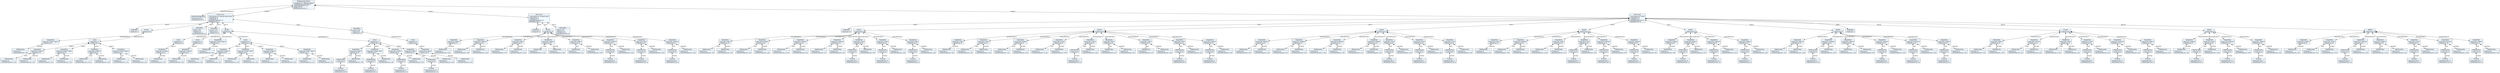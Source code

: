 
    digraph textX {
    fontname = "Bitstream Vera Sans"
    fontsize = 8
    node[
        shape=record,
        style=filled,
        fillcolor=aliceblue
    ]
    nodesep = 0.3
    edge[dir=black,arrowtail=empty]


1412750814832 -> 1412750814880 [label="defaultTimeSignature" arrowtail=diamond dir=both]
1412750814880[label="{:DefaultTimeSignature|+numerator:int=4\l+denominator:int=4\l}"]
1412750814832 -> 1412750813728 [label="tracks:0" arrowtail=diamond dir=both]
1412750813728 -> 1412750814256 [label="bars:0" arrowtail=diamond dir=both]
1412750814256[label="{:EmptyBar|+times:int=2\l}"]
1412750813728 -> 1412750815168 [label="bars:1" arrowtail=diamond dir=both]
1412750815168 -> 1412750814112 [label="musicalEvents:0" arrowtail=diamond dir=both]
1412750814112 -> 1412750814736 [label="duration" arrowtail=diamond dir=both]
1412750814736[label="{:MidiDuration|+value:int=0\l+durationValue:str='1/8'\l}"]
1412750814112[label="{:SimpleNote|values:list=['DO2','FA#2']\l+velocity:int=0\l}"]
1412750815168 -> 1412750145776 [label="musicalEvents:1" arrowtail=diamond dir=both]
1412750145776 -> 1412750815312 [label="notes:0" arrowtail=diamond dir=both]
1412750815312 -> 1412750815360 [label="start" arrowtail=diamond dir=both]
1412750815360[label="{:MidiDuration|+value:int=0\l+durationValue:str='1/8'\l}"]
1412750815312 -> 1412750815504 [label="duration" arrowtail=diamond dir=both]
1412750815504[label="{:MidiDuration|+value:int=0\l+durationValue:str='1/8'\l}"]
1412750815312[label="{:SimpleNote|values:list=['FA#2']\l+velocity:int=0\l}"]
1412750145776 -> 1412750557792 [label="notes:1" arrowtail=diamond dir=both]
1412750557792 -> 1412750815552 [label="start" arrowtail=diamond dir=both]
1412750815552[label="{:MidiDuration|+value:int=0\l+durationValue:str='1/4'\l}"]
1412750557792 -> 1412750815600 [label="duration" arrowtail=diamond dir=both]
1412750815600[label="{:MidiDuration|+value:int=0\l+durationValue:str='1/8'\l}"]
1412750557792[label="{:SimpleNote|values:list=['FA#2','MI2']\l+velocity:int=0\l}"]
1412750145776 -> 1412750815408 [label="notes:2" arrowtail=diamond dir=both]
1412750815408 -> 1412750815840 [label="start" arrowtail=diamond dir=both]
1412750815840[label="{:MidiDuration|+value:int=0\l+durationValue:str='2-1/4'\l}"]
1412750815408 -> 1412750815792 [label="duration" arrowtail=diamond dir=both]
1412750815792[label="{:MidiDuration|+value:int=0\l+durationValue:str='1/8'\l}"]
1412750815408[label="{:SimpleNote|values:list=['FA#2']\l+velocity:int=0\l}"]
1412750145776 -> 1412750815744 [label="notes:3" arrowtail=diamond dir=both]
1412750815744 -> 1412750816032 [label="start" arrowtail=diamond dir=both]
1412750816032[label="{:MidiDuration|+value:int=0\l+durationValue:str='1/2'\l}"]
1412750815744 -> 1412750816128 [label="duration" arrowtail=diamond dir=both]
1412750816128[label="{:MidiDuration|+value:int=0\l+durationValue:str='1/8'\l}"]
1412750815744[label="{:SimpleNote|values:list=['DO2','FA#2']\l+velocity:int=0\l}"]
1412750145776[label="{:Chord|+repeat:int=2\l+velocity:int=0\l}"]
1412750815168[label="{id1:Bar|+velocity:int=0\l}"]
1412750813728 -> 1412750559520 [label="bars:2" arrowtail=diamond dir=both]
1412750559520[label="{:ReusedBar|+ref:str='id1'\l+times:int=0\l+velocity:int=0\lmusicalEvents:list=[]\l}"]
1412750813728 -> 1412750814640 [label="bars:3" arrowtail=diamond dir=both]
1412750814640 -> 1412750815936 [label="musicalEvents:0" arrowtail=diamond dir=both]
1412750815936 -> 1412750816272 [label="notes:0" arrowtail=diamond dir=both]
1412750816272 -> 1412750816368 [label="duration" arrowtail=diamond dir=both]
1412750816368[label="{:MidiDuration|+value:int=0\l+durationValue:str='1/8'\l}"]
1412750816272[label="{:SimpleNote|values:list=['LA#4']\l+velocity:int=0\l}"]
1412750815936[label="{:Chord|+repeat:int=9\l+velocity:int=0\l}"]
1412750814640[label="{:ReusedBar|+ref:str='id1'\l+times:int=31\l+velocity:int=0\l}"]
1412750813728 -> 1412750811712 [label="bars:4" arrowtail=diamond dir=both]
1412750811712 -> 1412750816176 [label="musicalEvents:0" arrowtail=diamond dir=both]
1412750816176 -> 1412750816464 [label="notes:0" arrowtail=diamond dir=both]
1412750816464 -> 1412750816560 [label="duration" arrowtail=diamond dir=both]
1412750816560[label="{:MidiDuration|+value:int=0\l+durationValue:str='1/8'\l}"]
1412750816464[label="{:SimpleNote|values:list=['LA#4']\l+velocity:int=0\l}"]
1412750816176[label="{:Chord|+repeat:int=9\l+velocity:int=0\l}"]
1412750811712 -> 1412750816224 [label="musicalEvents:1" arrowtail=diamond dir=both]
1412750816224 -> 1412750816608 [label="duration" arrowtail=diamond dir=both]
1412750816608[label="{:MidiDuration|+value:int=0\l+durationValue:str='1/8'\l}"]
1412750816224[label="{:SimpleNote|values:list=['DO2','FA#2']\l+velocity:int=0\l}"]
1412750811712 -> 1412750816512 [label="musicalEvents:2" arrowtail=diamond dir=both]
1412750816512 -> 1412750816944 [label="notes:0" arrowtail=diamond dir=both]
1412750816944 -> 1412750816992 [label="start" arrowtail=diamond dir=both]
1412750816992[label="{:MidiDuration|+value:int=0\l+durationValue:str='1/8'\l}"]
1412750816944 -> 1412750817088 [label="duration" arrowtail=diamond dir=both]
1412750817088[label="{:MidiDuration|+value:int=0\l+durationValue:str='1/8'\l}"]
1412750816944[label="{:SimpleNote|values:list=['FA#2']\l+velocity:int=0\l}"]
1412750816512 -> 1412750816896 [label="notes:1" arrowtail=diamond dir=both]
1412750816896 -> 1412750817232 [label="start" arrowtail=diamond dir=both]
1412750817232[label="{:MidiDuration|+value:int=0\l+durationValue:str='1/4'\l}"]
1412750816896 -> 1412750817328 [label="duration" arrowtail=diamond dir=both]
1412750817328[label="{:MidiDuration|+value:int=0\l+durationValue:str='1/8'\l}"]
1412750816896[label="{:SimpleNote|values:list=['FA#2','MI2']\l+velocity:int=0\l}"]
1412750816512 -> 1412750817136 [label="notes:2" arrowtail=diamond dir=both]
1412750817136 -> 1412750817472 [label="start" arrowtail=diamond dir=both]
1412750817472[label="{:MidiDuration|+value:int=0\l+durationValue:str='2-1/4'\l}"]
1412750817136 -> 1412750817424 [label="duration" arrowtail=diamond dir=both]
1412750817424[label="{:MidiDuration|+value:int=0\l+durationValue:str='1/8'\l}"]
1412750817136[label="{:SimpleNote|values:list=['FA#2']\l+velocity:int=0\l}"]
1412750816512 -> 1412750817376 [label="notes:3" arrowtail=diamond dir=both]
1412750817376 -> 1412750817664 [label="start" arrowtail=diamond dir=both]
1412750817664[label="{:MidiDuration|+value:int=0\l+durationValue:str='1/2'\l}"]
1412750817376 -> 1412750817760 [label="duration" arrowtail=diamond dir=both]
1412750817760[label="{:MidiDuration|+value:int=0\l+durationValue:str='1/8'\l}"]
1412750817376[label="{:SimpleNote|values:list=['DO2','FA#2']\l+velocity:int=0\l}"]
1412750816512[label="{:Chord|+repeat:int=0\l+velocity:int=0\l}"]
1412750811712 -> 1412750816848 [label="musicalEvents:3" arrowtail=diamond dir=both]
1412750816848 -> 1412750817808 [label="notes:0" arrowtail=diamond dir=both]
1412750817808 -> 1412750817952 [label="start" arrowtail=diamond dir=both]
1412750817952 -> 1412750818096 [label="fraction" arrowtail=diamond dir=both]
1412750818096[label="{:Fraction|+numerator:int=5\l+denominator:int=8\l}"]
1412750817952[label="{:MidiDuration|+value:int=0\l}"]
1412750817808 -> 1412750478128 [label="duration" arrowtail=diamond dir=both]
1412750478128[label="{:MidiDuration|+value:int=0\l+durationValue:str='1/8'\l}"]
1412750817808[label="{:SimpleNote|values:list=['FA#2']\l+velocity:int=0\l}"]
1412750816848 -> 1412750477600 [label="notes:1" arrowtail=diamond dir=both]
1412750477600 -> 1412750818000 [label="start" arrowtail=diamond dir=both]
1412750818000 -> 1412750818288 [label="fraction" arrowtail=diamond dir=both]
1412750818288[label="{:Fraction|+numerator:int=3\l+denominator:int=4\l}"]
1412750818000[label="{:MidiDuration|+value:int=0\l}"]
1412750477600 -> 1412750818192 [label="duration" arrowtail=diamond dir=both]
1412750818192[label="{:MidiDuration|+value:int=0\l+durationValue:str='1/8'\l}"]
1412750477600[label="{:SimpleNote|values:list=['FA#2','MI2']\l+velocity:int=0\l}"]
1412750816848 -> 1412750817904 [label="notes:2" arrowtail=diamond dir=both]
1412750817904 -> 1412750818336 [label="start" arrowtail=diamond dir=both]
1412750818336 -> 1412750818528 [label="fraction" arrowtail=diamond dir=both]
1412750818528[label="{:Fraction|+numerator:int=7\l+denominator:int=8\l}"]
1412750818336[label="{:MidiDuration|+value:int=0\l}"]
1412750817904 -> 1412750818384 [label="duration" arrowtail=diamond dir=both]
1412750818384[label="{:MidiDuration|+value:int=0\l+durationValue:str='1/8'\l}"]
1412750817904[label="{:SimpleNote|values:list=['LA#2']\l+velocity:int=0\l}"]
1412750816848 -> 1412750818240 [label="notes:3" arrowtail=diamond dir=both]
1412750818240 -> 1412750818576 [label="start" arrowtail=diamond dir=both]
1412750818576 -> 1412750818768 [label="fraction" arrowtail=diamond dir=both]
1412750818768[label="{:Fraction|+numerator:int=15\l+denominator:int=16\l}"]
1412750818576[label="{:MidiDuration|+value:int=0\l}"]
1412750818240 -> 1412750818624 [label="duration" arrowtail=diamond dir=both]
1412750818624[label="{:MidiDuration|+value:int=0\l+durationValue:str='1/8'\l}"]
1412750818240[label="{:SimpleNote|values:list=['MI2']\l+velocity:int=0\l}"]
1412750816848[label="{:Chord|+repeat:int=0\l+velocity:int=0\l}"]
1412750811712[label="{id2:Bar|+velocity:int=0\l}"]
1412750813728 -> 1412750815072 [label="bars:5" arrowtail=diamond dir=both]
1412750815072 -> 1412750816800 [label="musicalEvents:0" arrowtail=diamond dir=both]
1412750816800 -> 1412750818720 [label="notes:0" arrowtail=diamond dir=both]
1412750818720 -> 1412750818864 [label="duration" arrowtail=diamond dir=both]
1412750818864[label="{:MidiDuration|+value:int=0\l+durationValue:str='1/8'\l}"]
1412750818720[label="{:SimpleNote|values:list=['LA#4']\l+velocity:int=0\l}"]
1412750816800[label="{:Chord|+repeat:int=9\l+velocity:int=0\l}"]
1412750815072[label="{:ReusedBar|+ref:str='id1'\l+times:int=0\l+velocity:int=0\l}"]
1412750813728[label="{Drum:Track|+instrument:str='Acoustic Bass Drum'\l+channel:int=0\l+velocity:int=0\lcontrolMessages:list=[]\lmidiRegion:list=[]\l}"]
1412750814832 -> 1412750814928 [label="tracks:1" arrowtail=diamond dir=both]
1412750814928 -> 1412750817568 [label="bars:0" arrowtail=diamond dir=both]
1412750817568[label="{:EmptyBar|+times:int=4\l}"]
1412750814928 -> 1412750818480 [label="bars:1" arrowtail=diamond dir=both]
1412750818480 -> 1412750818816 [label="musicalEvents:0" arrowtail=diamond dir=both]
1412750818816 -> 1412750819152 [label="duration" arrowtail=diamond dir=both]
1412750819152[label="{:MidiDuration|+value:int=0\l+durationValue:str='1/16'\l}"]
1412750818816[label="{:SimpleNote|values:list=['FA#1']\l+velocity:int=0\l}"]
1412750818480 -> 1412750819056 [label="musicalEvents:1" arrowtail=diamond dir=both]
1412750819056 -> 1412750819248 [label="start" arrowtail=diamond dir=both]
1412750819248[label="{:MidiDuration|+value:int=0\l+durationValue:str='1/8'\l}"]
1412750819056 -> 1412751212624 [label="duration" arrowtail=diamond dir=both]
1412751212624[label="{:MidiDuration|+value:int=0\l+durationValue:str='1/16'\l}"]
1412750819056[label="{:SimpleNote|values:list=['DO#2']\l+velocity:int=0\l}"]
1412750818480 -> 1412750819200 [label="musicalEvents:2" arrowtail=diamond dir=both]
1412750819200 -> 1412751212768 [label="start" arrowtail=diamond dir=both]
1412751212768[label="{:MidiDuration|+value:int=0\l+durationValue:str='1/4'\l}"]
1412750819200 -> 1412751212720 [label="duration" arrowtail=diamond dir=both]
1412751212720[label="{:MidiDuration|+value:int=0\l+durationValue:str='1/16'\l}"]
1412750819200[label="{:SimpleNote|values:list=['MI2']\l+velocity:int=0\l}"]
1412750818480 -> 1412751212672 [label="musicalEvents:3" arrowtail=diamond dir=both]
1412751212672 -> 1412751212960 [label="start" arrowtail=diamond dir=both]
1412751212960[label="{:MidiDuration|+value:int=0\l+durationValue:str='2-1/4'\l}"]
1412751212672 -> 1412751212912 [label="duration" arrowtail=diamond dir=both]
1412751212912[label="{:MidiDuration|+value:int=0\l+durationValue:str='1/16'\l}"]
1412751212672[label="{:SimpleNote|values:list=['FA#2']\l+velocity:int=0\l}"]
1412750818480 -> 1412751212864 [label="musicalEvents:4" arrowtail=diamond dir=both]
1412751212864 -> 1412751213152 [label="start" arrowtail=diamond dir=both]
1412751213152[label="{:MidiDuration|+value:int=0\l+durationValue:str='1/2'\l}"]
1412751212864 -> 1412751213104 [label="duration" arrowtail=diamond dir=both]
1412751213104[label="{:MidiDuration|+value:int=0\l+durationValue:str='1/16'\l}"]
1412751212864[label="{:SimpleNote|values:list=['MI2']\l+velocity:int=0\l}"]
1412750818480 -> 1412751213056 [label="musicalEvents:5" arrowtail=diamond dir=both]
1412751213056 -> 1412751213344 [label="start" arrowtail=diamond dir=both]
1412751213344 -> 1412751213488 [label="fraction" arrowtail=diamond dir=both]
1412751213488[label="{:Fraction|+numerator:int=5\l+denominator:int=8\l}"]
1412751213344[label="{:MidiDuration|+value:int=0\l}"]
1412751213056 -> 1412751213296 [label="duration" arrowtail=diamond dir=both]
1412751213296[label="{:MidiDuration|+value:int=0\l+durationValue:str='1/16'\l}"]
1412751213056[label="{:SimpleNote|values:list=['DO#2']\l+velocity:int=0\l}"]
1412750818480 -> 1412751213248 [label="musicalEvents:6" arrowtail=diamond dir=both]
1412751213248 -> 1412751213536 [label="start" arrowtail=diamond dir=both]
1412751213536 -> 1412751213728 [label="fraction" arrowtail=diamond dir=both]
1412751213728[label="{:Fraction|+numerator:int=3\l+denominator:int=4\l}"]
1412751213536[label="{:MidiDuration|+value:int=0\l}"]
1412751213248 -> 1412751213584 [label="duration" arrowtail=diamond dir=both]
1412751213584[label="{:MidiDuration|+value:int=0\l+durationValue:str='1/16'\l}"]
1412751213248[label="{:SimpleNote|values:list=['SI1']\l+velocity:int=0\l}"]
1412750818480 -> 1412751213440 [label="musicalEvents:7" arrowtail=diamond dir=both]
1412751213440 -> 1412751213776 [label="start" arrowtail=diamond dir=both]
1412751213776 -> 1412751213968 [label="fraction" arrowtail=diamond dir=both]
1412751213968[label="{:Fraction|+numerator:int=7\l+denominator:int=8\l}"]
1412751213776[label="{:MidiDuration|+value:int=0\l}"]
1412751213440 -> 1412751213824 [label="duration" arrowtail=diamond dir=both]
1412751213824[label="{:MidiDuration|+value:int=0\l+durationValue:str='1/16'\l}"]
1412751213440[label="{:SimpleNote|values:list=['DO#2']\l+velocity:int=0\l}"]
1412750818480[label="{id1:Bar|+velocity:int=0\l}"]
1412750814928 -> 1412750818912 [label="bars:2" arrowtail=diamond dir=both]
1412750818912[label="{:ReusedBar|+ref:str='id1'\l+times:int=15\l+velocity:int=0\lmusicalEvents:list=[]\l}"]
1412750814928[label="{Bass:Track|+instrument:str='Fretless Bass'\l+channel:int=0\l+velocity:int=0\lcontrolMessages:list=[]\lmidiRegion:list=[]\l}"]
1412750814832 -> 1412750814688 [label="tracks:2" arrowtail=diamond dir=both]
1412750814688 -> 1412751213920 [label="bars:0" arrowtail=diamond dir=both]
1412751213920[label="{:EmptyBar|+times:int=14\l}"]
1412750814688 -> 1412751214016 [label="bars:1" arrowtail=diamond dir=both]
1412751214016 -> 1412751214112 [label="musicalEvents:0" arrowtail=diamond dir=both]
1412751214112 -> 1412751214256 [label="start" arrowtail=diamond dir=both]
1412751214256[label="{:MidiDuration|+value:int=0\l+durationValue:str='1/8'\l}"]
1412751214112 -> 1412751214352 [label="duration" arrowtail=diamond dir=both]
1412751214352[label="{:MidiDuration|+value:int=0\l+durationValue:str='1/8'\l}"]
1412751214112[label="{:SimpleNote|values:list=['FA4']\l+velocity:int=0\l}"]
1412751214016 -> 1412751214208 [label="musicalEvents:1" arrowtail=diamond dir=both]
1412751214208 -> 1412751214496 [label="start" arrowtail=diamond dir=both]
1412751214496[label="{:MidiDuration|+value:int=0\l+durationValue:str='1/4'\l}"]
1412751214208 -> 1412751214448 [label="duration" arrowtail=diamond dir=both]
1412751214448[label="{:MidiDuration|+value:int=0\l+durationValue:str='1/8'\l}"]
1412751214208[label="{:SimpleNote|values:list=['DO#4']\l+velocity:int=0\l}"]
1412751214016 -> 1412751214400 [label="musicalEvents:2" arrowtail=diamond dir=both]
1412751214400 -> 1412751214688 [label="start" arrowtail=diamond dir=both]
1412751214688[label="{:MidiDuration|+value:int=0\l+durationValue:str='2-1/4'\l}"]
1412751214400 -> 1412751214640 [label="duration" arrowtail=diamond dir=both]
1412751214640[label="{:MidiDuration|+value:int=0\l+durationValue:str='1/8'\l}"]
1412751214400[label="{:SimpleNote|values:list=['DO#4']\l+velocity:int=0\l}"]
1412751214016 -> 1412751214592 [label="musicalEvents:3" arrowtail=diamond dir=both]
1412751214592 -> 1412751214880 [label="start" arrowtail=diamond dir=both]
1412751214880[label="{:MidiDuration|+value:int=0\l+durationValue:str='1/2'\l}"]
1412751214592 -> 1412751214832 [label="duration" arrowtail=diamond dir=both]
1412751214832[label="{:MidiDuration|+value:int=0\l+durationValue:str='1/8'\l}"]
1412751214592[label="{:SimpleNote|values:list=['DO#4']\l+velocity:int=0\l}"]
1412751214016 -> 1412751214784 [label="musicalEvents:4" arrowtail=diamond dir=both]
1412751214784 -> 1412751215072 [label="start" arrowtail=diamond dir=both]
1412751215072 -> 1412751215216 [label="fraction" arrowtail=diamond dir=both]
1412751215216[label="{:Fraction|+numerator:int=5\l+denominator:int=8\l}"]
1412751215072[label="{:MidiDuration|+value:int=0\l}"]
1412751214784 -> 1412751215024 [label="duration" arrowtail=diamond dir=both]
1412751215024[label="{:MidiDuration|+value:int=0\l+durationValue:str='1/8'\l}"]
1412751214784[label="{:SimpleNote|values:list=['SI3']\l+velocity:int=0\l}"]
1412751214016 -> 1412751214976 [label="musicalEvents:5" arrowtail=diamond dir=both]
1412751214976 -> 1412751215264 [label="start" arrowtail=diamond dir=both]
1412751215264 -> 1412751215456 [label="fraction" arrowtail=diamond dir=both]
1412751215456[label="{:Fraction|+numerator:int=3\l+denominator:int=4\l}"]
1412751215264[label="{:MidiDuration|+value:int=0\l}"]
1412751214976 -> 1412751215312 [label="duration" arrowtail=diamond dir=both]
1412751215312[label="{:MidiDuration|+value:int=0\l+durationValue:str='1/8'\l}"]
1412751214976[label="{:SimpleNote|values:list=['LA3']\l+velocity:int=0\l}"]
1412751214016 -> 1412751215168 [label="musicalEvents:6" arrowtail=diamond dir=both]
1412751215168 -> 1412751215504 [label="start" arrowtail=diamond dir=both]
1412751215504 -> 1412751215696 [label="fraction" arrowtail=diamond dir=both]
1412751215696[label="{:Fraction|+numerator:int=7\l+denominator:int=8\l}"]
1412751215504[label="{:MidiDuration|+value:int=0\l}"]
1412751215168 -> 1412751215552 [label="duration" arrowtail=diamond dir=both]
1412751215552[label="{:MidiDuration|+value:int=0\l+durationValue:str='1/8'\l}"]
1412751215168[label="{:SimpleNote|values:list=['SI3']\l+velocity:int=0\l}"]
1412751214016[label="{id1:Bar|+velocity:int=0\l}"]
1412750814688 -> 1412751214064 [label="bars:2" arrowtail=diamond dir=both]
1412751214064 -> 1412751215408 [label="musicalEvents:0" arrowtail=diamond dir=both]
1412751215408 -> 1412751215840 [label="duration" arrowtail=diamond dir=both]
1412751215840[label="{:MidiDuration|+value:int=0\l+durationValue:str='1/8'\l}"]
1412751215408[label="{:SimpleNote|values:list=['SI3']\l+velocity:int=0\l}"]
1412751214064 -> 1412751215744 [label="musicalEvents:1" arrowtail=diamond dir=both]
1412751215744 -> 1412751215936 [label="start" arrowtail=diamond dir=both]
1412751215936[label="{:MidiDuration|+value:int=0\l+durationValue:str='1/8'\l}"]
1412751215744 -> 1412751215984 [label="duration" arrowtail=diamond dir=both]
1412751215984[label="{:MidiDuration|+value:int=0\l+durationValue:str='1/8'\l}"]
1412751215744[label="{:SimpleNote|values:list=['LA3']\l+velocity:int=0\l}"]
1412751214064 -> 1412751215888 [label="musicalEvents:2" arrowtail=diamond dir=both]
1412751215888 -> 1412751216176 [label="start" arrowtail=diamond dir=both]
1412751216176[label="{:MidiDuration|+value:int=0\l+durationValue:str='1/4'\l}"]
1412751215888 -> 1412751216128 [label="duration" arrowtail=diamond dir=both]
1412751216128[label="{:MidiDuration|+value:int=0\l+durationValue:str='1/8'\l}"]
1412751215888[label="{:SimpleNote|values:list=['DO#4']\l+velocity:int=0\l}"]
1412751214064 -> 1412751216080 [label="musicalEvents:3" arrowtail=diamond dir=both]
1412751216080 -> 1412751216368 [label="start" arrowtail=diamond dir=both]
1412751216368[label="{:MidiDuration|+value:int=0\l+durationValue:str='2-1/4'\l}"]
1412751216080 -> 1412751216320 [label="duration" arrowtail=diamond dir=both]
1412751216320[label="{:MidiDuration|+value:int=0\l+durationValue:str='1/16'\l}"]
1412751216080[label="{:SimpleNote|values:list=['LA3']\l+velocity:int=0\l}"]
1412751214064 -> 1412751216272 [label="musicalEvents:4" arrowtail=diamond dir=both]
1412751216272 -> 1412751216560 [label="start" arrowtail=diamond dir=both]
1412751216560 -> 1412751216704 [label="fraction" arrowtail=diamond dir=both]
1412751216704[label="{:Fraction|+numerator:int=5\l+denominator:int=16\l}"]
1412751216560[label="{:MidiDuration|+value:int=0\l}"]
1412751216272 -> 1412751216512 [label="duration" arrowtail=diamond dir=both]
1412751216512[label="{:MidiDuration|+value:int=0\l+durationValue:str='1/16'\l}"]
1412751216272[label="{:SimpleNote|values:list=['LA3']\l+velocity:int=0\l}"]
1412751214064 -> 1412751216464 [label="musicalEvents:5" arrowtail=diamond dir=both]
1412751216464 -> 1412751216752 [label="start" arrowtail=diamond dir=both]
1412751216752[label="{:MidiDuration|+value:int=0\l+durationValue:str='1/2'\l}"]
1412751216464 -> 1412751216800 [label="duration" arrowtail=diamond dir=both]
1412751216800[label="{:MidiDuration|+value:int=0\l+durationValue:str='1/8'\l}"]
1412751216464[label="{:SimpleNote|values:list=['SI3']\l+velocity:int=0\l}"]
1412751214064 -> 1412751216656 [label="musicalEvents:6" arrowtail=diamond dir=both]
1412751216656 -> 1412751216992 [label="start" arrowtail=diamond dir=both]
1412751216992[label="{:MidiDuration|+value:int=0\l+durationValue:str='1/2'\l}"]
1412751216656 -> 1412751216944 [label="duration" arrowtail=diamond dir=both]
1412751216944[label="{:MidiDuration|+value:int=0\l+durationValue:str='1/8'\l}"]
1412751216656[label="{:SimpleNote|values:list=['LA3']\l+velocity:int=0\l}"]
1412751214064 -> 1412751216896 [label="musicalEvents:7" arrowtail=diamond dir=both]
1412751216896 -> 1412751217184 [label="start" arrowtail=diamond dir=both]
1412751217184 -> 1412751217328 [label="fraction" arrowtail=diamond dir=both]
1412751217328[label="{:Fraction|+numerator:int=5\l+denominator:int=8\l}"]
1412751217184[label="{:MidiDuration|+value:int=0\l}"]
1412751216896 -> 1412751217136 [label="duration" arrowtail=diamond dir=both]
1412751217136[label="{:MidiDuration|+value:int=0\l+durationValue:str='1/8'\l}"]
1412751216896[label="{:SimpleNote|values:list=['SI3']\l+velocity:int=0\l}"]
1412751214064 -> 1412751217088 [label="musicalEvents:8" arrowtail=diamond dir=both]
1412751217088 -> 1412751217376 [label="start" arrowtail=diamond dir=both]
1412751217376 -> 1412751217568 [label="fraction" arrowtail=diamond dir=both]
1412751217568[label="{:Fraction|+numerator:int=3\l+denominator:int=4\l}"]
1412751217376[label="{:MidiDuration|+value:int=0\l}"]
1412751217088 -> 1412751217424 [label="duration" arrowtail=diamond dir=both]
1412751217424[label="{:MidiDuration|+value:int=0\l+durationValue:str='1/8'\l}"]
1412751217088[label="{:SimpleNote|values:list=['DO#4']\l+velocity:int=0\l}"]
1412751214064[label="{id2:Bar|+velocity:int=0\l}"]
1412750814688 -> 1412751214160 [label="bars:3" arrowtail=diamond dir=both]
1412751214160 -> 1412751217280 [label="musicalEvents:0" arrowtail=diamond dir=both]
1412751217280 -> 1412751217712 [label="start" arrowtail=diamond dir=both]
1412751217712[label="{:MidiDuration|+value:int=0\l+durationValue:str='1/8'\l}"]
1412751217280 -> 1412751217760 [label="duration" arrowtail=diamond dir=both]
1412751217760[label="{:MidiDuration|+value:int=0\l+durationValue:str='1/8'\l}"]
1412751217280[label="{:SimpleNote|values:list=['DO#4']\l+velocity:int=0\l}"]
1412751214160 -> 1412751217616 [label="musicalEvents:1" arrowtail=diamond dir=both]
1412751217616 -> 1412751217904 [label="start" arrowtail=diamond dir=both]
1412751217904[label="{:MidiDuration|+value:int=0\l+durationValue:str='1/4'\l}"]
1412751217616 -> 1412751217856 [label="duration" arrowtail=diamond dir=both]
1412751217856[label="{:MidiDuration|+value:int=0\l+durationValue:str='1/8'\l}"]
1412751217616[label="{:SimpleNote|values:list=['DO#4']\l+velocity:int=0\l}"]
1412751214160 -> 1412751217808 [label="musicalEvents:2" arrowtail=diamond dir=both]
1412751217808 -> 1412751218096 [label="start" arrowtail=diamond dir=both]
1412751218096[label="{:MidiDuration|+value:int=0\l+durationValue:str='2-1/4'\l}"]
1412751217808 -> 1412751218048 [label="duration" arrowtail=diamond dir=both]
1412751218048[label="{:MidiDuration|+value:int=0\l+durationValue:str='1/8'\l}"]
1412751217808[label="{:SimpleNote|values:list=['DO#4']\l+velocity:int=0\l}"]
1412751214160 -> 1412751218000 [label="musicalEvents:3" arrowtail=diamond dir=both]
1412751218000 -> 1412751218288 [label="start" arrowtail=diamond dir=both]
1412751218288[label="{:MidiDuration|+value:int=0\l+durationValue:str='1/2'\l}"]
1412751218000 -> 1412751218240 [label="duration" arrowtail=diamond dir=both]
1412751218240[label="{:MidiDuration|+value:int=0\l+durationValue:str='1/8'\l}"]
1412751218000[label="{:SimpleNote|values:list=['DO#4']\l+velocity:int=0\l}"]
1412751214160 -> 1412751218192 [label="musicalEvents:4" arrowtail=diamond dir=both]
1412751218192 -> 1412751218480 [label="start" arrowtail=diamond dir=both]
1412751218480 -> 1412751218624 [label="fraction" arrowtail=diamond dir=both]
1412751218624[label="{:Fraction|+numerator:int=5\l+denominator:int=8\l}"]
1412751218480[label="{:MidiDuration|+value:int=0\l}"]
1412751218192 -> 1412751218432 [label="duration" arrowtail=diamond dir=both]
1412751218432[label="{:MidiDuration|+value:int=0\l+durationValue:str='1/8'\l}"]
1412751218192[label="{:SimpleNote|values:list=['SI3']\l+velocity:int=0\l}"]
1412751214160 -> 1412751218384 [label="musicalEvents:5" arrowtail=diamond dir=both]
1412751218384 -> 1412751218672 [label="start" arrowtail=diamond dir=both]
1412751218672 -> 1412751218864 [label="fraction" arrowtail=diamond dir=both]
1412751218864[label="{:Fraction|+numerator:int=3\l+denominator:int=4\l}"]
1412751218672[label="{:MidiDuration|+value:int=0\l}"]
1412751218384 -> 1412751218720 [label="duration" arrowtail=diamond dir=both]
1412751218720[label="{:MidiDuration|+value:int=0\l+durationValue:str='1/8'\l}"]
1412751218384[label="{:SimpleNote|values:list=['LA3']\l+velocity:int=0\l}"]
1412751214160 -> 1412751218576 [label="musicalEvents:6" arrowtail=diamond dir=both]
1412751218576 -> 1412751218912 [label="start" arrowtail=diamond dir=both]
1412751218912 -> 1412751219104 [label="fraction" arrowtail=diamond dir=both]
1412751219104[label="{:Fraction|+numerator:int=7\l+denominator:int=8\l}"]
1412751218912[label="{:MidiDuration|+value:int=0\l}"]
1412751218576 -> 1412751218960 [label="duration" arrowtail=diamond dir=both]
1412751218960[label="{:MidiDuration|+value:int=0\l+durationValue:str='1/8'\l}"]
1412751218576[label="{:SimpleNote|values:list=['SI3']\l+velocity:int=0\l}"]
1412751214160[label="{id3:Bar|+velocity:int=0\l}"]
1412750814688 -> 1412751215648 [label="bars:4" arrowtail=diamond dir=both]
1412751215648 -> 1412751218816 [label="musicalEvents:0" arrowtail=diamond dir=both]
1412751218816 -> 1412751219248 [label="duration" arrowtail=diamond dir=both]
1412751219248[label="{:MidiDuration|+value:int=0\l+durationValue:str='1/8'\l}"]
1412751218816[label="{:SimpleNote|values:list=['LA3']\l+velocity:int=0\l}"]
1412751215648 -> 1412751219152 [label="musicalEvents:1" arrowtail=diamond dir=both]
1412751219152 -> 1412751219344 [label="start" arrowtail=diamond dir=both]
1412751219344[label="{:MidiDuration|+value:int=0\l+durationValue:str='1/8'\l}"]
1412751219152 -> 1412751219392 [label="duration" arrowtail=diamond dir=both]
1412751219392[label="{:MidiDuration|+value:int=0\l+durationValue:str='1/4'\l}"]
1412751219152[label="{:SimpleNote|values:list=['DO#4']\l+velocity:int=0\l}"]
1412751215648 -> 1412751219296 [label="musicalEvents:2" arrowtail=diamond dir=both]
1412751219296 -> 1412751219584 [label="start" arrowtail=diamond dir=both]
1412751219584[label="{:MidiDuration|+value:int=0\l+durationValue:str='2-1/4'\l}"]
1412751219296 -> 1412751219536 [label="duration" arrowtail=diamond dir=both]
1412751219536[label="{:MidiDuration|+value:int=0\l+durationValue:str='1/4'\l}"]
1412751219296[label="{:SimpleNote|values:list=['SI3']\l+velocity:int=0\l}"]
1412751215648 -> 1412751219488 [label="musicalEvents:3" arrowtail=diamond dir=both]
1412751219488 -> 1412751219776 [label="start" arrowtail=diamond dir=both]
1412751219776 -> 1412751219920 [label="fraction" arrowtail=diamond dir=both]
1412751219920[label="{:Fraction|+numerator:int=5\l+denominator:int=8\l}"]
1412751219776[label="{:MidiDuration|+value:int=0\l}"]
1412751219488 -> 1412751219728 [label="duration" arrowtail=diamond dir=both]
1412751219728[label="{:MidiDuration|+value:int=0\l+durationValue:str='1/8'\l}"]
1412751219488[label="{:SimpleNote|values:list=['la3']\l+velocity:int=0\l}"]
1412751215648 -> 1412751219680 [label="musicalEvents:4" arrowtail=diamond dir=both]
1412751219680 -> 1412751219968 [label="start" arrowtail=diamond dir=both]
1412751219968 -> 1412751220160 [label="fraction" arrowtail=diamond dir=both]
1412751220160[label="{:Fraction|+numerator:int=3\l+denominator:int=4\l}"]
1412751219968[label="{:MidiDuration|+value:int=0\l}"]
1412751219680 -> 1412751220016 [label="duration" arrowtail=diamond dir=both]
1412751220016[label="{:MidiDuration|+value:int=0\l+durationValue:str='1/8'\l}"]
1412751219680[label="{:SimpleNote|values:list=['SOL#3']\l+velocity:int=0\l}"]
1412751215648 -> 1412751219872 [label="musicalEvents:5" arrowtail=diamond dir=both]
1412751219872 -> 1412751220208 [label="start" arrowtail=diamond dir=both]
1412751220208 -> 1412751220400 [label="fraction" arrowtail=diamond dir=both]
1412751220400[label="{:Fraction|+numerator:int=7\l+denominator:int=8\l}"]
1412751220208[label="{:MidiDuration|+value:int=0\l}"]
1412751219872 -> 1412751220256 [label="duration" arrowtail=diamond dir=both]
1412751220256[label="{:MidiDuration|+value:int=0\l+durationValue:str='1/8'\l}"]
1412751219872[label="{:SimpleNote|values:list=['FA#3']\l+velocity:int=0\l}"]
1412751215648[label="{id4:Bar|+velocity:int=0\l}"]
1412750814688 -> 1412751217520 [label="bars:5" arrowtail=diamond dir=both]
1412751217520 -> 1412751220112 [label="musicalEvents:0" arrowtail=diamond dir=both]
1412751220112 -> 1412751220544 [label="duration" arrowtail=diamond dir=both]
1412751220544[label="{:MidiDuration|+value:int=0\l+durationValue:str='1/8'\l}"]
1412751220112[label="{:SimpleNote|values:list=['FA#3']\l+velocity:int=0\l}"]
1412751217520 -> 1412751220448 [label="musicalEvents:1" arrowtail=diamond dir=both]
1412751220448 -> 1412751220640 [label="start" arrowtail=diamond dir=both]
1412751220640 -> 1412751220832 [label="fraction" arrowtail=diamond dir=both]
1412751220832[label="{:Fraction|+numerator:int=3\l+denominator:int=4\l}"]
1412751220640[label="{:MidiDuration|+value:int=0\l}"]
1412751220448 -> 1412751220688 [label="duration" arrowtail=diamond dir=both]
1412751220688[label="{:MidiDuration|+value:int=0\l+durationValue:str='1/16'\l}"]
1412751220448[label="{:SimpleNote|values:list=['FA#3']\l+velocity:int=0\l}"]
1412751217520 -> 1412751220592 [label="musicalEvents:2" arrowtail=diamond dir=both]
1412751220592 -> 1412751220880 [label="start" arrowtail=diamond dir=both]
1412751220880 -> 1412751221072 [label="fraction" arrowtail=diamond dir=both]
1412751221072[label="{:Fraction|+numerator:int=13\l+denominator:int=16\l}"]
1412751220880[label="{:MidiDuration|+value:int=0\l}"]
1412751220592 -> 1412751220928 [label="duration" arrowtail=diamond dir=both]
1412751220928[label="{:MidiDuration|+value:int=0\l+durationValue:str='1/32'\l}"]
1412751220592[label="{:SimpleNote|values:list=['SOL#3']\l+velocity:int=0\l}"]
1412751217520 -> 1412751220784 [label="musicalEvents:3" arrowtail=diamond dir=both]
1412751220784 -> 1412751221120 [label="start" arrowtail=diamond dir=both]
1412751221120 -> 1412751221312 [label="fraction" arrowtail=diamond dir=both]
1412751221312[label="{:Fraction|+numerator:int=7\l+denominator:int=8\l}"]
1412751221120[label="{:MidiDuration|+value:int=0\l}"]
1412751220784 -> 1412751221168 [label="duration" arrowtail=diamond dir=both]
1412751221168[label="{:MidiDuration|+value:int=0\l+durationValue:str='1/8'\l}"]
1412751220784[label="{:SimpleNote|values:list=['FA#3']\l+velocity:int=0\l}"]
1412751217520[label="{id5:Bar|+velocity:int=0\l}"]
1412750814688 -> 1412751219056 [label="bars:6" arrowtail=diamond dir=both]
1412751219056 -> 1412751221024 [label="musicalEvents:0" arrowtail=diamond dir=both]
1412751221024 -> 1412751221456 [label="start" arrowtail=diamond dir=both]
1412751221456[label="{:MidiDuration|+value:int=0\l+durationValue:str='1/4'\l}"]
1412751221024 -> 1412751221504 [label="duration" arrowtail=diamond dir=both]
1412751221504[label="{:MidiDuration|+value:int=0\l+durationValue:str='1/16'\l}"]
1412751221024[label="{:SimpleNote|values:list=['FA#3']\l+velocity:int=0\l}"]
1412751219056 -> 1412751221360 [label="musicalEvents:1" arrowtail=diamond dir=both]
1412751221360 -> 1412751221648 [label="start" arrowtail=diamond dir=both]
1412751221648 -> 1412751221792 [label="fraction" arrowtail=diamond dir=both]
1412751221792[label="{:Fraction|+numerator:int=5\l+denominator:int=16\l}"]
1412751221648[label="{:MidiDuration|+value:int=0\l}"]
1412751221360 -> 1412751221600 [label="duration" arrowtail=diamond dir=both]
1412751221600[label="{:MidiDuration|+value:int=0\l+durationValue:str='1/32'\l}"]
1412751221360[label="{:SimpleNote|values:list=['SOL#3']\l+velocity:int=0\l}"]
1412751219056 -> 1412751221552 [label="musicalEvents:2" arrowtail=diamond dir=both]
1412751221552 -> 1412751221840 [label="start" arrowtail=diamond dir=both]
1412751221840[label="{:MidiDuration|+value:int=0\l+durationValue:str='2-1/4'\l}"]
1412751221552 -> 1412751221888 [label="duration" arrowtail=diamond dir=both]
1412751221888[label="{:MidiDuration|+value:int=0\l+durationValue:str='1/8'\l}"]
1412751221552[label="{:SimpleNote|values:list=['FA#3']\l+velocity:int=0\l}"]
1412751219056 -> 1412751221744 [label="musicalEvents:3" arrowtail=diamond dir=both]
1412751221744 -> 1412751222080 [label="start" arrowtail=diamond dir=both]
1412751222080 -> 1412751222224 [label="fraction" arrowtail=diamond dir=both]
1412751222224[label="{:Fraction|+numerator:int=3\l+denominator:int=4\l}"]
1412751222080[label="{:MidiDuration|+value:int=0\l}"]
1412751221744 -> 1412751222032 [label="duration" arrowtail=diamond dir=both]
1412751222032[label="{:MidiDuration|+value:int=0\l+durationValue:str='1/16'\l}"]
1412751221744[label="{:SimpleNote|values:list=['FA#3']\l+velocity:int=0\l}"]
1412751219056 -> 1412751221984 [label="musicalEvents:4" arrowtail=diamond dir=both]
1412751221984 -> 1412751222272 [label="start" arrowtail=diamond dir=both]
1412751222272 -> 1412751222464 [label="fraction" arrowtail=diamond dir=both]
1412751222464[label="{:Fraction|+numerator:int=13\l+denominator:int=16\l}"]
1412751222272[label="{:MidiDuration|+value:int=0\l}"]
1412751221984 -> 1412751222320 [label="duration" arrowtail=diamond dir=both]
1412751222320[label="{:MidiDuration|+value:int=0\l+durationValue:str='1/32'\l}"]
1412751221984[label="{:SimpleNote|values:list=['SOL#3']\l+velocity:int=0\l}"]
1412751219056 -> 1412751222176 [label="musicalEvents:5" arrowtail=diamond dir=both]
1412751222176 -> 1412751222512 [label="start" arrowtail=diamond dir=both]
1412751222512 -> 1412751222704 [label="fraction" arrowtail=diamond dir=both]
1412751222704[label="{:Fraction|+numerator:int=7\l+denominator:int=8\l}"]
1412751222512[label="{:MidiDuration|+value:int=0\l}"]
1412751222176 -> 1412751222560 [label="duration" arrowtail=diamond dir=both]
1412751222560[label="{:MidiDuration|+value:int=0\l+durationValue:str='1/8'\l}"]
1412751222176[label="{:SimpleNote|values:list=['FA#3']\l+velocity:int=0\l}"]
1412751219056[label="{id6:Bar|+velocity:int=0\l}"]
1412750814688 -> 1412751220352 [label="bars:7" arrowtail=diamond dir=both]
1412751220352[label="{:EmptyBar|+times:int=1\l}"]
1412750814688 -> 1412751221264 [label="bars:8" arrowtail=diamond dir=both]
1412751221264 -> 1412751222416 [label="musicalEvents:0" arrowtail=diamond dir=both]
1412751222416 -> 1412751222800 [label="start" arrowtail=diamond dir=both]
1412751222800[label="{:MidiDuration|+value:int=0\l+durationValue:str='1/8'\l}"]
1412751222416 -> 1412751222944 [label="duration" arrowtail=diamond dir=both]
1412751222944[label="{:MidiDuration|+value:int=0\l+durationValue:str='1/16'\l}"]
1412751222416[label="{:SimpleNote|values:list=['FA#3']\l+velocity:int=0\l}"]
1412751221264 -> 1412751222848 [label="musicalEvents:1" arrowtail=diamond dir=both]
1412751222848 -> 1412751223088 [label="start" arrowtail=diamond dir=both]
1412751223088[label="{:MidiDuration|+value:int=0\l+durationValue:str='1/4'\l}"]
1412751222848 -> 1412751223040 [label="duration" arrowtail=diamond dir=both]
1412751223040[label="{:MidiDuration|+value:int=0\l+durationValue:str='1/8'\l}"]
1412751222848[label="{:SimpleNote|values:list=['SOL3']\l+velocity:int=0\l}"]
1412751221264 -> 1412751222992 [label="musicalEvents:2" arrowtail=diamond dir=both]
1412751222992 -> 1412751223280 [label="start" arrowtail=diamond dir=both]
1412751223280[label="{:MidiDuration|+value:int=0\l+durationValue:str='2-1/4'\l}"]
1412751222992 -> 1412751223232 [label="duration" arrowtail=diamond dir=both]
1412751223232[label="{:MidiDuration|+value:int=0\l+durationValue:str='1/4'\l}"]
1412751222992[label="{:SimpleNote|values:list=['SI3']\l+velocity:int=0\l}"]
1412751221264 -> 1412751223184 [label="musicalEvents:3" arrowtail=diamond dir=both]
1412751223184 -> 1412751223472 [label="start" arrowtail=diamond dir=both]
1412751223472 -> 1412751223616 [label="fraction" arrowtail=diamond dir=both]
1412751223616[label="{:Fraction|+numerator:int=5\l+denominator:int=8\l}"]
1412751223472[label="{:MidiDuration|+value:int=0\l}"]
1412751223184 -> 1412751223424 [label="duration" arrowtail=diamond dir=both]
1412751223424[label="{:MidiDuration|+value:int=0\l+durationValue:str='1/8'\l}"]
1412751223184[label="{:SimpleNote|values:list=['LA3']\l+velocity:int=0\l}"]
1412751221264 -> 1412751223376 [label="musicalEvents:4" arrowtail=diamond dir=both]
1412751223376 -> 1412751223664 [label="start" arrowtail=diamond dir=both]
1412751223664 -> 1412751223856 [label="fraction" arrowtail=diamond dir=both]
1412751223856[label="{:Fraction|+numerator:int=3\l+denominator:int=4\l}"]
1412751223664[label="{:MidiDuration|+value:int=0\l}"]
1412751223376 -> 1412751223712 [label="duration" arrowtail=diamond dir=both]
1412751223712[label="{:MidiDuration|+value:int=0\l+durationValue:str='1/8'\l}"]
1412751223376[label="{:SimpleNote|values:list=['SOL#3']\l+velocity:int=0\l}"]
1412751221264 -> 1412751223568 [label="musicalEvents:5" arrowtail=diamond dir=both]
1412751223568 -> 1412751223904 [label="start" arrowtail=diamond dir=both]
1412751223904 -> 1412751224096 [label="fraction" arrowtail=diamond dir=both]
1412751224096[label="{:Fraction|+numerator:int=7\l+denominator:int=8\l}"]
1412751223904[label="{:MidiDuration|+value:int=0\l}"]
1412751223568 -> 1412751223952 [label="duration" arrowtail=diamond dir=both]
1412751223952[label="{:MidiDuration|+value:int=0\l+durationValue:str='1/8'\l}"]
1412751223568[label="{:SimpleNote|values:list=['FA#3']\l+velocity:int=0\l}"]
1412751221264[label="{id7:Bar|+velocity:int=0\l}"]
1412750814688 -> 1412751222656 [label="bars:9" arrowtail=diamond dir=both]
1412751222656 -> 1412751223808 [label="musicalEvents:0" arrowtail=diamond dir=both]
1412751223808 -> 1412751224240 [label="duration" arrowtail=diamond dir=both]
1412751224240[label="{:MidiDuration|+value:int=0\l+durationValue:str='1/4'\l}"]
1412751223808[label="{:SimpleNote|values:list=['FA#3']\l+velocity:int=0\l}"]
1412751222656 -> 1412751224144 [label="musicalEvents:1" arrowtail=diamond dir=both]
1412751224144 -> 1412751224336 [label="start" arrowtail=diamond dir=both]
1412751224336 -> 1412751224528 [label="fraction" arrowtail=diamond dir=both]
1412751224528[label="{:Fraction|+numerator:int=3\l+denominator:int=4\l}"]
1412751224336[label="{:MidiDuration|+value:int=0\l}"]
1412751224144 -> 1412751224384 [label="duration" arrowtail=diamond dir=both]
1412751224384[label="{:MidiDuration|+value:int=0\l+durationValue:str='1/16'\l}"]
1412751224144[label="{:SimpleNote|values:list=['LA3']\l+velocity:int=0\l}"]
1412751222656 -> 1412751224288 [label="musicalEvents:2" arrowtail=diamond dir=both]
1412751224288 -> 1412751224576 [label="start" arrowtail=diamond dir=both]
1412751224576 -> 1412751224768 [label="fraction" arrowtail=diamond dir=both]
1412751224768[label="{:Fraction|+numerator:int=13\l+denominator:int=16\l}"]
1412751224576[label="{:MidiDuration|+value:int=0\l}"]
1412751224288 -> 1412751224624 [label="duration" arrowtail=diamond dir=both]
1412751224624[label="{:MidiDuration|+value:int=0\l+durationValue:str='1/16'\l}"]
1412751224288[label="{:SimpleNote|values:list=['SOL#3']\l+velocity:int=0\l}"]
1412751222656 -> 1412751224480 [label="musicalEvents:3" arrowtail=diamond dir=both]
1412751224480 -> 1412751224816 [label="start" arrowtail=diamond dir=both]
1412751224816 -> 1412751225008 [label="fraction" arrowtail=diamond dir=both]
1412751225008[label="{:Fraction|+numerator:int=7\l+denominator:int=8\l}"]
1412751224816[label="{:MidiDuration|+value:int=0\l}"]
1412751224480 -> 1412751224864 [label="duration" arrowtail=diamond dir=both]
1412751224864[label="{:MidiDuration|+value:int=0\l+durationValue:str='1/8'\l}"]
1412751224480[label="{:SimpleNote|values:list=['FA#3']\l+velocity:int=0\l}"]
1412751222656[label="{id8:Bar|+velocity:int=0\l}"]
1412750814688 -> 1412751222752 [label="bars:10" arrowtail=diamond dir=both]
1412751222752 -> 1412751224720 [label="musicalEvents:0" arrowtail=diamond dir=both]
1412751224720 -> 1412751225152 [label="duration" arrowtail=diamond dir=both]
1412751225152[label="{:MidiDuration|+value:int=0\l+durationValue:str='1/8'\l}"]
1412751224720[label="{:SimpleNote|values:list=['FA#3']\l+velocity:int=0\l}"]
1412751222752 -> 1412751225056 [label="musicalEvents:1" arrowtail=diamond dir=both]
1412751225056 -> 1412751225248 [label="start" arrowtail=diamond dir=both]
1412751225248[label="{:MidiDuration|+value:int=0\l+durationValue:str='1/4'\l}"]
1412751225056 -> 1412751225296 [label="duration" arrowtail=diamond dir=both]
1412751225296[label="{:MidiDuration|+value:int=0\l+durationValue:str='1/16'\l}"]
1412751225056[label="{:SimpleNote|values:list=['LA3']\l+velocity:int=0\l}"]
1412751222752 -> 1412751225200 [label="musicalEvents:2" arrowtail=diamond dir=both]
1412751225200 -> 1412751225488 [label="start" arrowtail=diamond dir=both]
1412751225488 -> 1412751225632 [label="fraction" arrowtail=diamond dir=both]
1412751225632[label="{:Fraction|+numerator:int=5\l+denominator:int=16\l}"]
1412751225488[label="{:MidiDuration|+value:int=0\l}"]
1412751225200 -> 1412751225440 [label="duration" arrowtail=diamond dir=both]
1412751225440[label="{:MidiDuration|+value:int=0\l+durationValue:str='1/16'\l}"]
1412751225200[label="{:SimpleNote|values:list=['SOL#3']\l+velocity:int=0\l}"]
1412751222752 -> 1412751225392 [label="musicalEvents:3" arrowtail=diamond dir=both]
1412751225392 -> 1412751225680 [label="start" arrowtail=diamond dir=both]
1412751225680[label="{:MidiDuration|+value:int=0\l+durationValue:str='2-1/4'\l}"]
1412751225392 -> 1412751225728 [label="duration" arrowtail=diamond dir=both]
1412751225728[label="{:MidiDuration|+value:int=0\l+durationValue:str='1/4'\l}"]
1412751225392[label="{:SimpleNote|values:list=['FA#3']\l+velocity:int=0\l}"]
1412751222752 -> 1412751225584 [label="musicalEvents:4" arrowtail=diamond dir=both]
1412751225584 -> 1412751225920 [label="start" arrowtail=diamond dir=both]
1412751225920 -> 1412751226064 [label="fraction" arrowtail=diamond dir=both]
1412751226064[label="{:Fraction|+numerator:int=3\l+denominator:int=4\l}"]
1412751225920[label="{:MidiDuration|+value:int=0\l}"]
1412751225584 -> 1412751225872 [label="duration" arrowtail=diamond dir=both]
1412751225872[label="{:MidiDuration|+value:int=0\l+durationValue:str='1/16'\l}"]
1412751225584[label="{:SimpleNote|values:list=['LA3']\l+velocity:int=0\l}"]
1412751222752 -> 1412751225824 [label="musicalEvents:5" arrowtail=diamond dir=both]
1412751225824 -> 1412751226112 [label="start" arrowtail=diamond dir=both]
1412751226112 -> 1412751226304 [label="fraction" arrowtail=diamond dir=both]
1412751226304[label="{:Fraction|+numerator:int=13\l+denominator:int=16\l}"]
1412751226112[label="{:MidiDuration|+value:int=0\l}"]
1412751225824 -> 1412751226160 [label="duration" arrowtail=diamond dir=both]
1412751226160[label="{:MidiDuration|+value:int=0\l+durationValue:str='1/16'\l}"]
1412751225824[label="{:SimpleNote|values:list=['SOL#3']\l+velocity:int=0\l}"]
1412751222752 -> 1412751226016 [label="musicalEvents:6" arrowtail=diamond dir=both]
1412751226016 -> 1412751226352 [label="start" arrowtail=diamond dir=both]
1412751226352 -> 1412751226544 [label="fraction" arrowtail=diamond dir=both]
1412751226544[label="{:Fraction|+numerator:int=7\l+denominator:int=8\l}"]
1412751226352[label="{:MidiDuration|+value:int=0\l}"]
1412751226016 -> 1412751226400 [label="duration" arrowtail=diamond dir=both]
1412751226400[label="{:MidiDuration|+value:int=0\l+durationValue:str='1/8'\l}"]
1412751226016[label="{:SimpleNote|values:list=['FA#3']\l+velocity:int=0\l}"]
1412751222752[label="{id9:Bar|+velocity:int=0\l}"]
1412750814688[label="{Voice:Track|+instrument:str='Voice'\l+channel:int=0\l+velocity:int=0\lcontrolMessages:list=[]\lmidiRegion:list=[]\l}"]
1412750814832[label="{BillieJean:MusicPiece|+composer:str='Michael Jackson'\l+ticksPerQuarterNote:int=0\l+defaultTempo:int=116\ltempos:list=[]\ltimeSignatures:list=[]\l}"]

}

